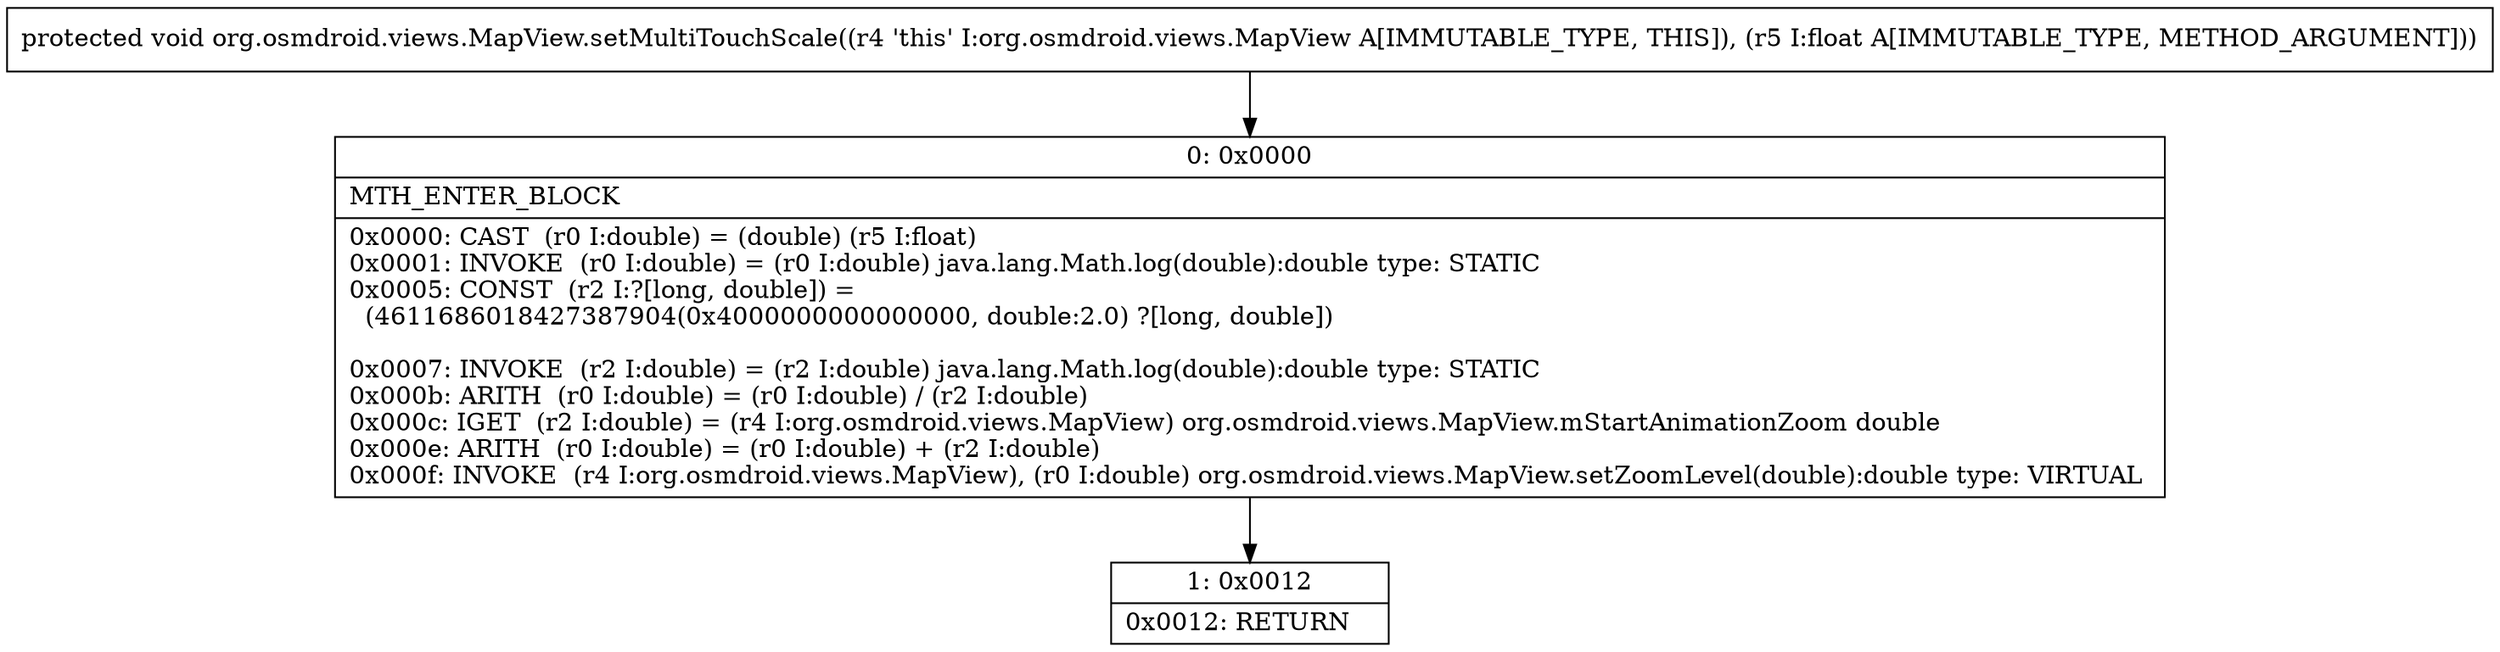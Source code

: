 digraph "CFG fororg.osmdroid.views.MapView.setMultiTouchScale(F)V" {
Node_0 [shape=record,label="{0\:\ 0x0000|MTH_ENTER_BLOCK\l|0x0000: CAST  (r0 I:double) = (double) (r5 I:float) \l0x0001: INVOKE  (r0 I:double) = (r0 I:double) java.lang.Math.log(double):double type: STATIC \l0x0005: CONST  (r2 I:?[long, double]) = \l  (4611686018427387904(0x4000000000000000, double:2.0) ?[long, double])\l \l0x0007: INVOKE  (r2 I:double) = (r2 I:double) java.lang.Math.log(double):double type: STATIC \l0x000b: ARITH  (r0 I:double) = (r0 I:double) \/ (r2 I:double) \l0x000c: IGET  (r2 I:double) = (r4 I:org.osmdroid.views.MapView) org.osmdroid.views.MapView.mStartAnimationZoom double \l0x000e: ARITH  (r0 I:double) = (r0 I:double) + (r2 I:double) \l0x000f: INVOKE  (r4 I:org.osmdroid.views.MapView), (r0 I:double) org.osmdroid.views.MapView.setZoomLevel(double):double type: VIRTUAL \l}"];
Node_1 [shape=record,label="{1\:\ 0x0012|0x0012: RETURN   \l}"];
MethodNode[shape=record,label="{protected void org.osmdroid.views.MapView.setMultiTouchScale((r4 'this' I:org.osmdroid.views.MapView A[IMMUTABLE_TYPE, THIS]), (r5 I:float A[IMMUTABLE_TYPE, METHOD_ARGUMENT])) }"];
MethodNode -> Node_0;
Node_0 -> Node_1;
}

